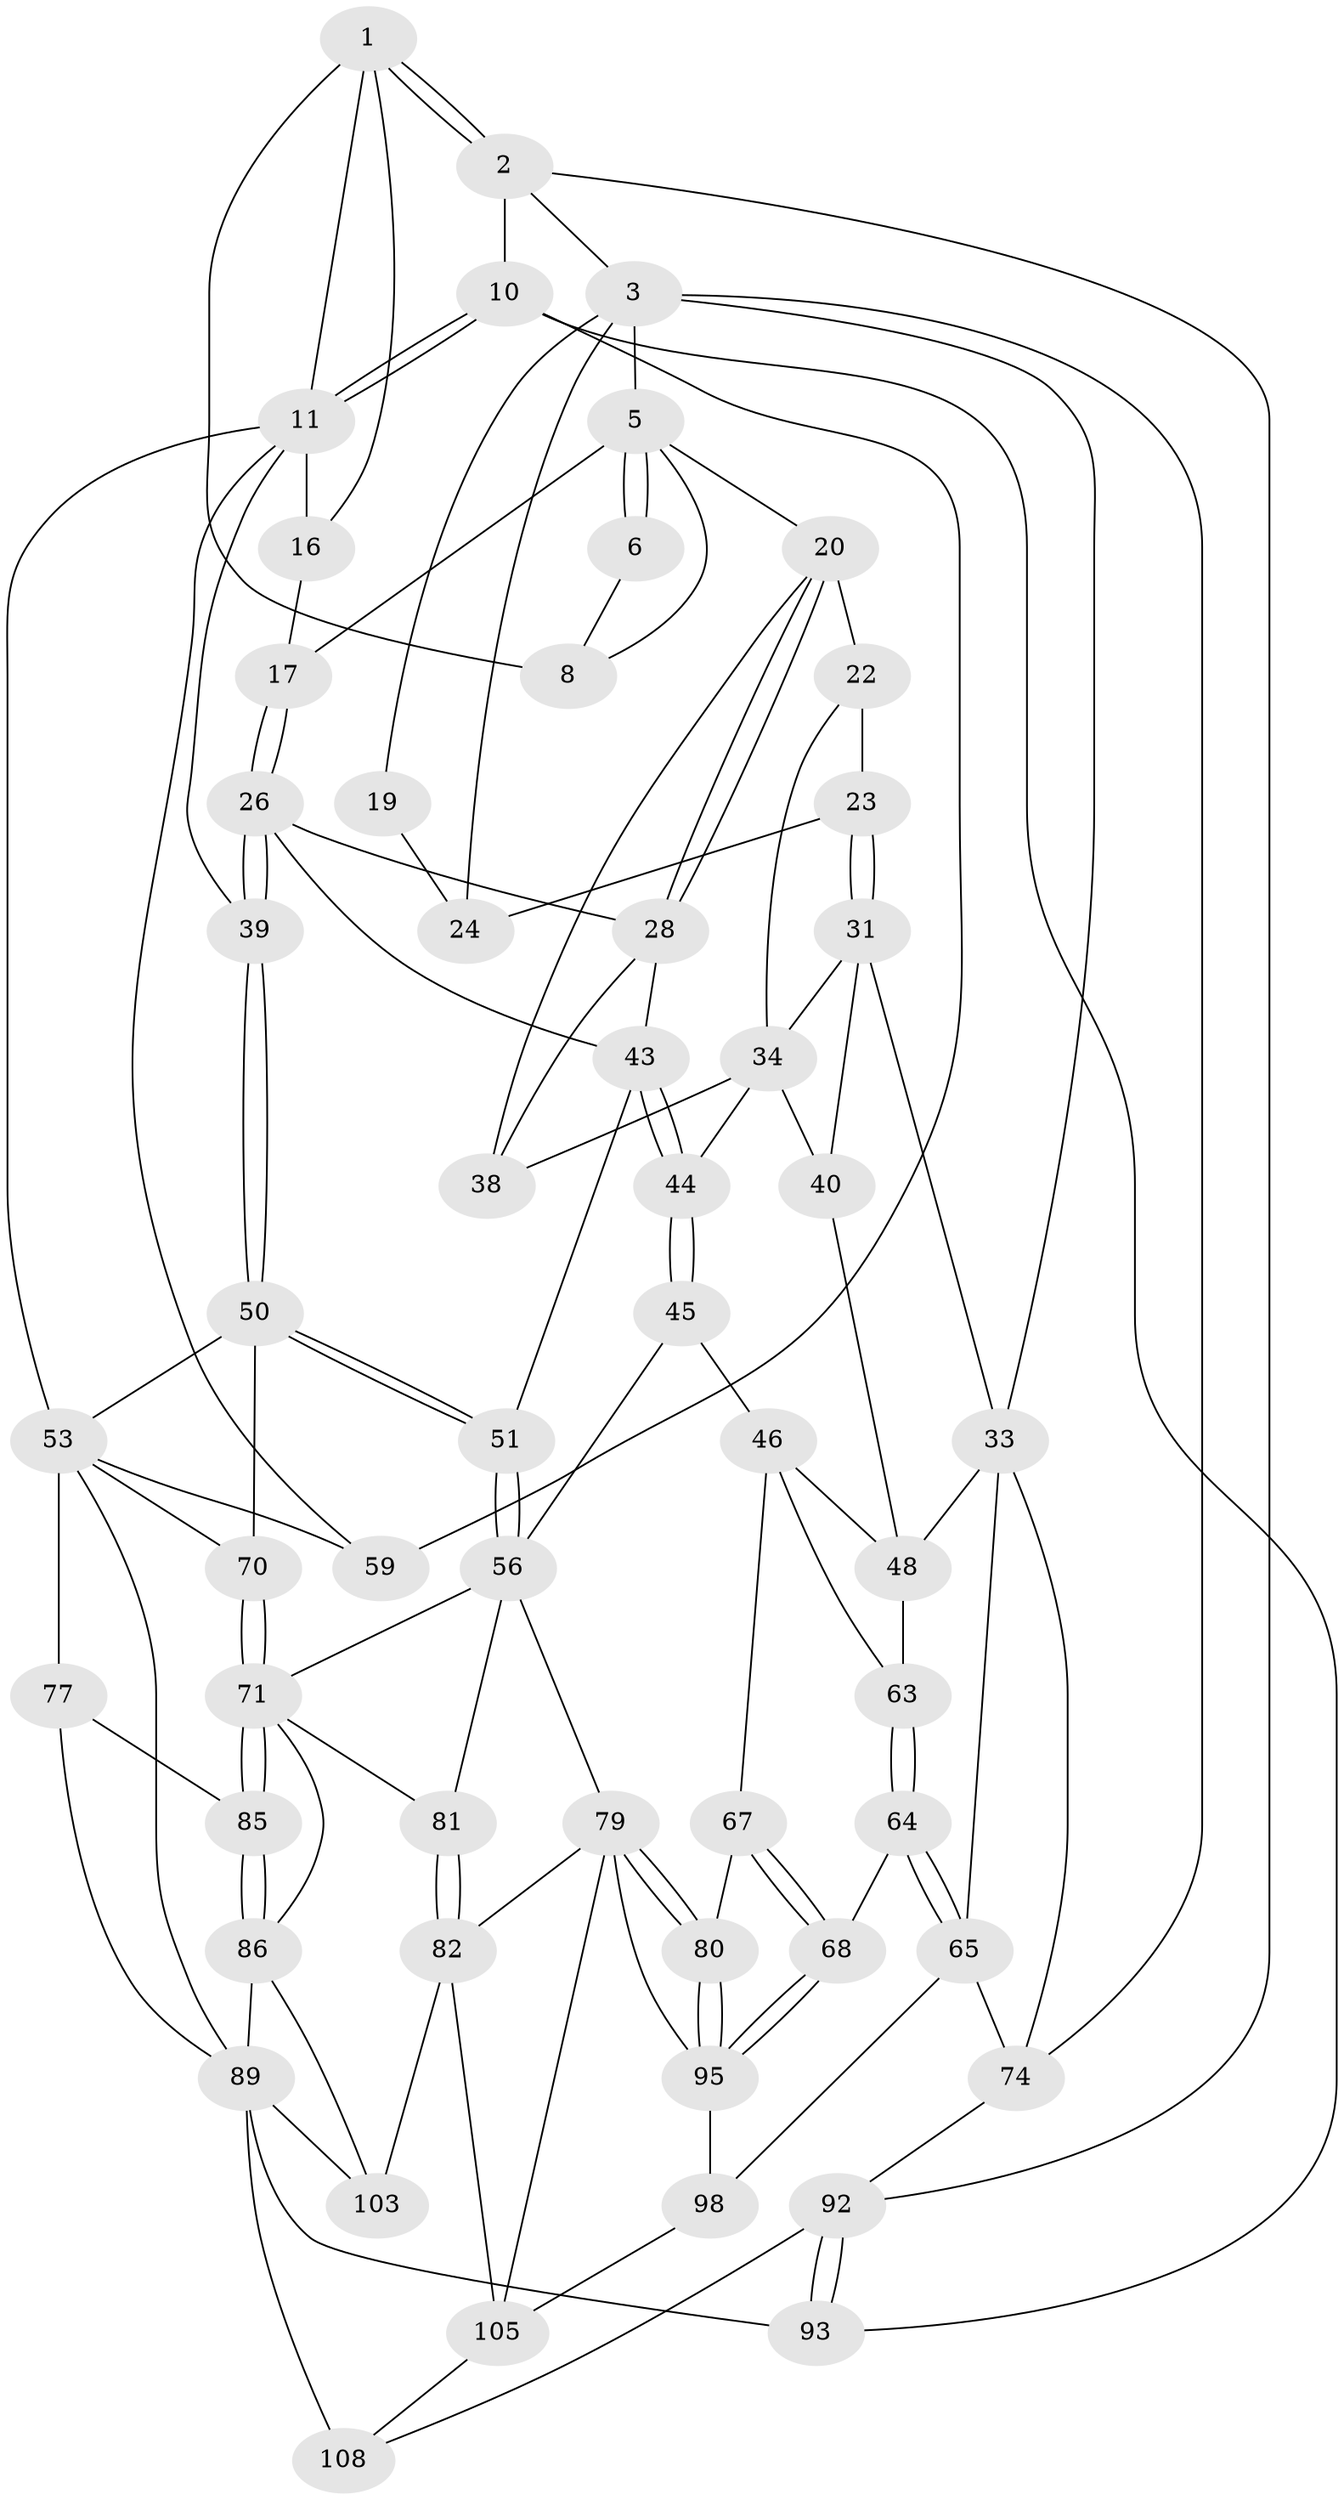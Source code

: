 // original degree distribution, {3: 0.026785714285714284, 5: 0.5625, 6: 0.20535714285714285, 4: 0.20535714285714285}
// Generated by graph-tools (version 1.1) at 2025/17/03/09/25 04:17:03]
// undirected, 56 vertices, 127 edges
graph export_dot {
graph [start="1"]
  node [color=gray90,style=filled];
  1 [pos="+0.916439163145544+0",super="+7"];
  2 [pos="+1+0"];
  3 [pos="+0+0",super="+4+18"];
  5 [pos="+0.4018687122482905+0",super="+13"];
  6 [pos="+0.7642199788173678+0"];
  8 [pos="+0.7634519454129235+0.07099210185209064",super="+9"];
  10 [pos="+1+0.0616057582357364",super="+58"];
  11 [pos="+1+0.1320853384817719",super="+29"];
  16 [pos="+0.7715016394087033+0.17114880593803777"];
  17 [pos="+0.6497180228032446+0.16196421018598858"];
  19 [pos="+0.09705965070482118+0.12879415124035867"];
  20 [pos="+0.4015147246642528+0",super="+21"];
  22 [pos="+0.1268575757859867+0.16053981522635966"];
  23 [pos="+0.11034542253687142+0.1533673967918255"];
  24 [pos="+0.09876617591802021+0.13371606051935303"];
  26 [pos="+0.6430752882099122+0.1961861530232329",super="+27"];
  28 [pos="+0.484514534878091+0.24222732514087197",super="+42"];
  31 [pos="+0.06225956691410063+0.2002269775329895",super="+32"];
  33 [pos="+0+0.2655356791326447",super="+61"];
  34 [pos="+0.1285717109401105+0.2022422688725364",super="+35+36"];
  38 [pos="+0.27408690803847036+0.1981007041476483"];
  39 [pos="+0.7316575706776597+0.328155666901984"];
  40 [pos="+0.10622753965367858+0.35489296989506297",super="+41"];
  43 [pos="+0.36444889609551084+0.36922304248510424",super="+49"];
  44 [pos="+0.2892031695521686+0.4346346321258993"];
  45 [pos="+0.279759507026685+0.454386625947054"];
  46 [pos="+0.27328535775699175+0.45690584692682074",super="+47"];
  48 [pos="+0.11020382893338138+0.3617160397730434",super="+60"];
  50 [pos="+0.6367125569827875+0.41909448193542365",super="+55"];
  51 [pos="+0.5814161270217025+0.43216045798295966"];
  53 [pos="+0.8165199964941616+0.5074388243714735",super="+76+54"];
  56 [pos="+0.5576383950020563+0.47666980075021814",super="+57+73"];
  59 [pos="+1+0.5323569805704784"];
  63 [pos="+0.03419628659063299+0.4873395836292765"];
  64 [pos="+0+0.6327144890640517"];
  65 [pos="+0+0.7110545992374365",super="+99"];
  67 [pos="+0.09311615219899996+0.5922371057217544",super="+69"];
  68 [pos="+0.07724974798694692+0.613067869489895"];
  70 [pos="+0.7029285736076529+0.5869266301996637"];
  71 [pos="+0.6882517499853589+0.5996802620553444",super="+72"];
  74 [pos="+0+1"];
  77 [pos="+0.7695916008536051+0.6079573992475726",super="+84"];
  79 [pos="+0.4060568015016335+0.6837475596139109",super="+83"];
  80 [pos="+0.26513896814270793+0.7167311381908459"];
  81 [pos="+0.5466803283641738+0.6880949667937017"];
  82 [pos="+0.5085704022667354+0.7065602693713554",super="+104"];
  85 [pos="+0.6897242316437737+0.6047587032541765"];
  86 [pos="+0.6637803605138786+0.7382100905969428",super="+87"];
  89 [pos="+0.8541143956709703+0.7227518058944155",super="+96+90"];
  92 [pos="+1+1"];
  93 [pos="+1+1",super="+94+106"];
  95 [pos="+0.23215646929573178+0.7541533283483359",super="+97"];
  98 [pos="+0.17337961112944267+0.8263135898428784",super="+111"];
  103 [pos="+0.662864266312664+0.7990975553180825"];
  105 [pos="+0.4826602299489907+1",super="+110"];
  108 [pos="+0.752639502284072+0.9329900904002751",super="+109"];
  1 -- 2;
  1 -- 2;
  1 -- 8 [weight=2];
  1 -- 11;
  1 -- 16;
  2 -- 3;
  2 -- 10;
  2 -- 92;
  3 -- 74;
  3 -- 5;
  3 -- 24;
  3 -- 33;
  3 -- 19;
  5 -- 6;
  5 -- 6;
  5 -- 8;
  5 -- 17;
  5 -- 20;
  6 -- 8;
  10 -- 11;
  10 -- 11;
  10 -- 59;
  10 -- 93;
  11 -- 16;
  11 -- 53;
  11 -- 39;
  11 -- 59;
  16 -- 17;
  17 -- 26;
  17 -- 26;
  19 -- 24;
  20 -- 28;
  20 -- 28;
  20 -- 38;
  20 -- 22;
  22 -- 23;
  22 -- 34;
  23 -- 24;
  23 -- 31;
  23 -- 31;
  26 -- 39;
  26 -- 39;
  26 -- 43;
  26 -- 28;
  28 -- 43;
  28 -- 38;
  31 -- 34;
  31 -- 40;
  31 -- 33;
  33 -- 65;
  33 -- 74;
  33 -- 48;
  34 -- 40 [weight=2];
  34 -- 44;
  34 -- 38;
  39 -- 50;
  39 -- 50;
  40 -- 48;
  43 -- 44;
  43 -- 44;
  43 -- 51;
  44 -- 45;
  44 -- 45;
  45 -- 46;
  45 -- 56;
  46 -- 67 [weight=2];
  46 -- 48;
  46 -- 63;
  48 -- 63;
  50 -- 51;
  50 -- 51;
  50 -- 70;
  50 -- 53;
  51 -- 56;
  51 -- 56;
  53 -- 89;
  53 -- 59;
  53 -- 77 [weight=2];
  53 -- 70;
  56 -- 79;
  56 -- 81;
  56 -- 71;
  63 -- 64;
  63 -- 64;
  64 -- 65;
  64 -- 65;
  64 -- 68;
  65 -- 98 [weight=2];
  65 -- 74;
  67 -- 68;
  67 -- 68;
  67 -- 80;
  68 -- 95;
  68 -- 95;
  70 -- 71;
  70 -- 71;
  71 -- 85;
  71 -- 85;
  71 -- 81;
  71 -- 86;
  74 -- 92;
  77 -- 85;
  77 -- 89;
  79 -- 80;
  79 -- 80;
  79 -- 82;
  79 -- 105;
  79 -- 95;
  80 -- 95;
  80 -- 95;
  81 -- 82;
  81 -- 82;
  82 -- 105;
  82 -- 103;
  85 -- 86;
  85 -- 86;
  86 -- 89;
  86 -- 103;
  89 -- 93 [weight=3];
  89 -- 103;
  89 -- 108 [weight=2];
  92 -- 93;
  92 -- 93;
  92 -- 108;
  95 -- 98;
  98 -- 105;
  105 -- 108;
}
